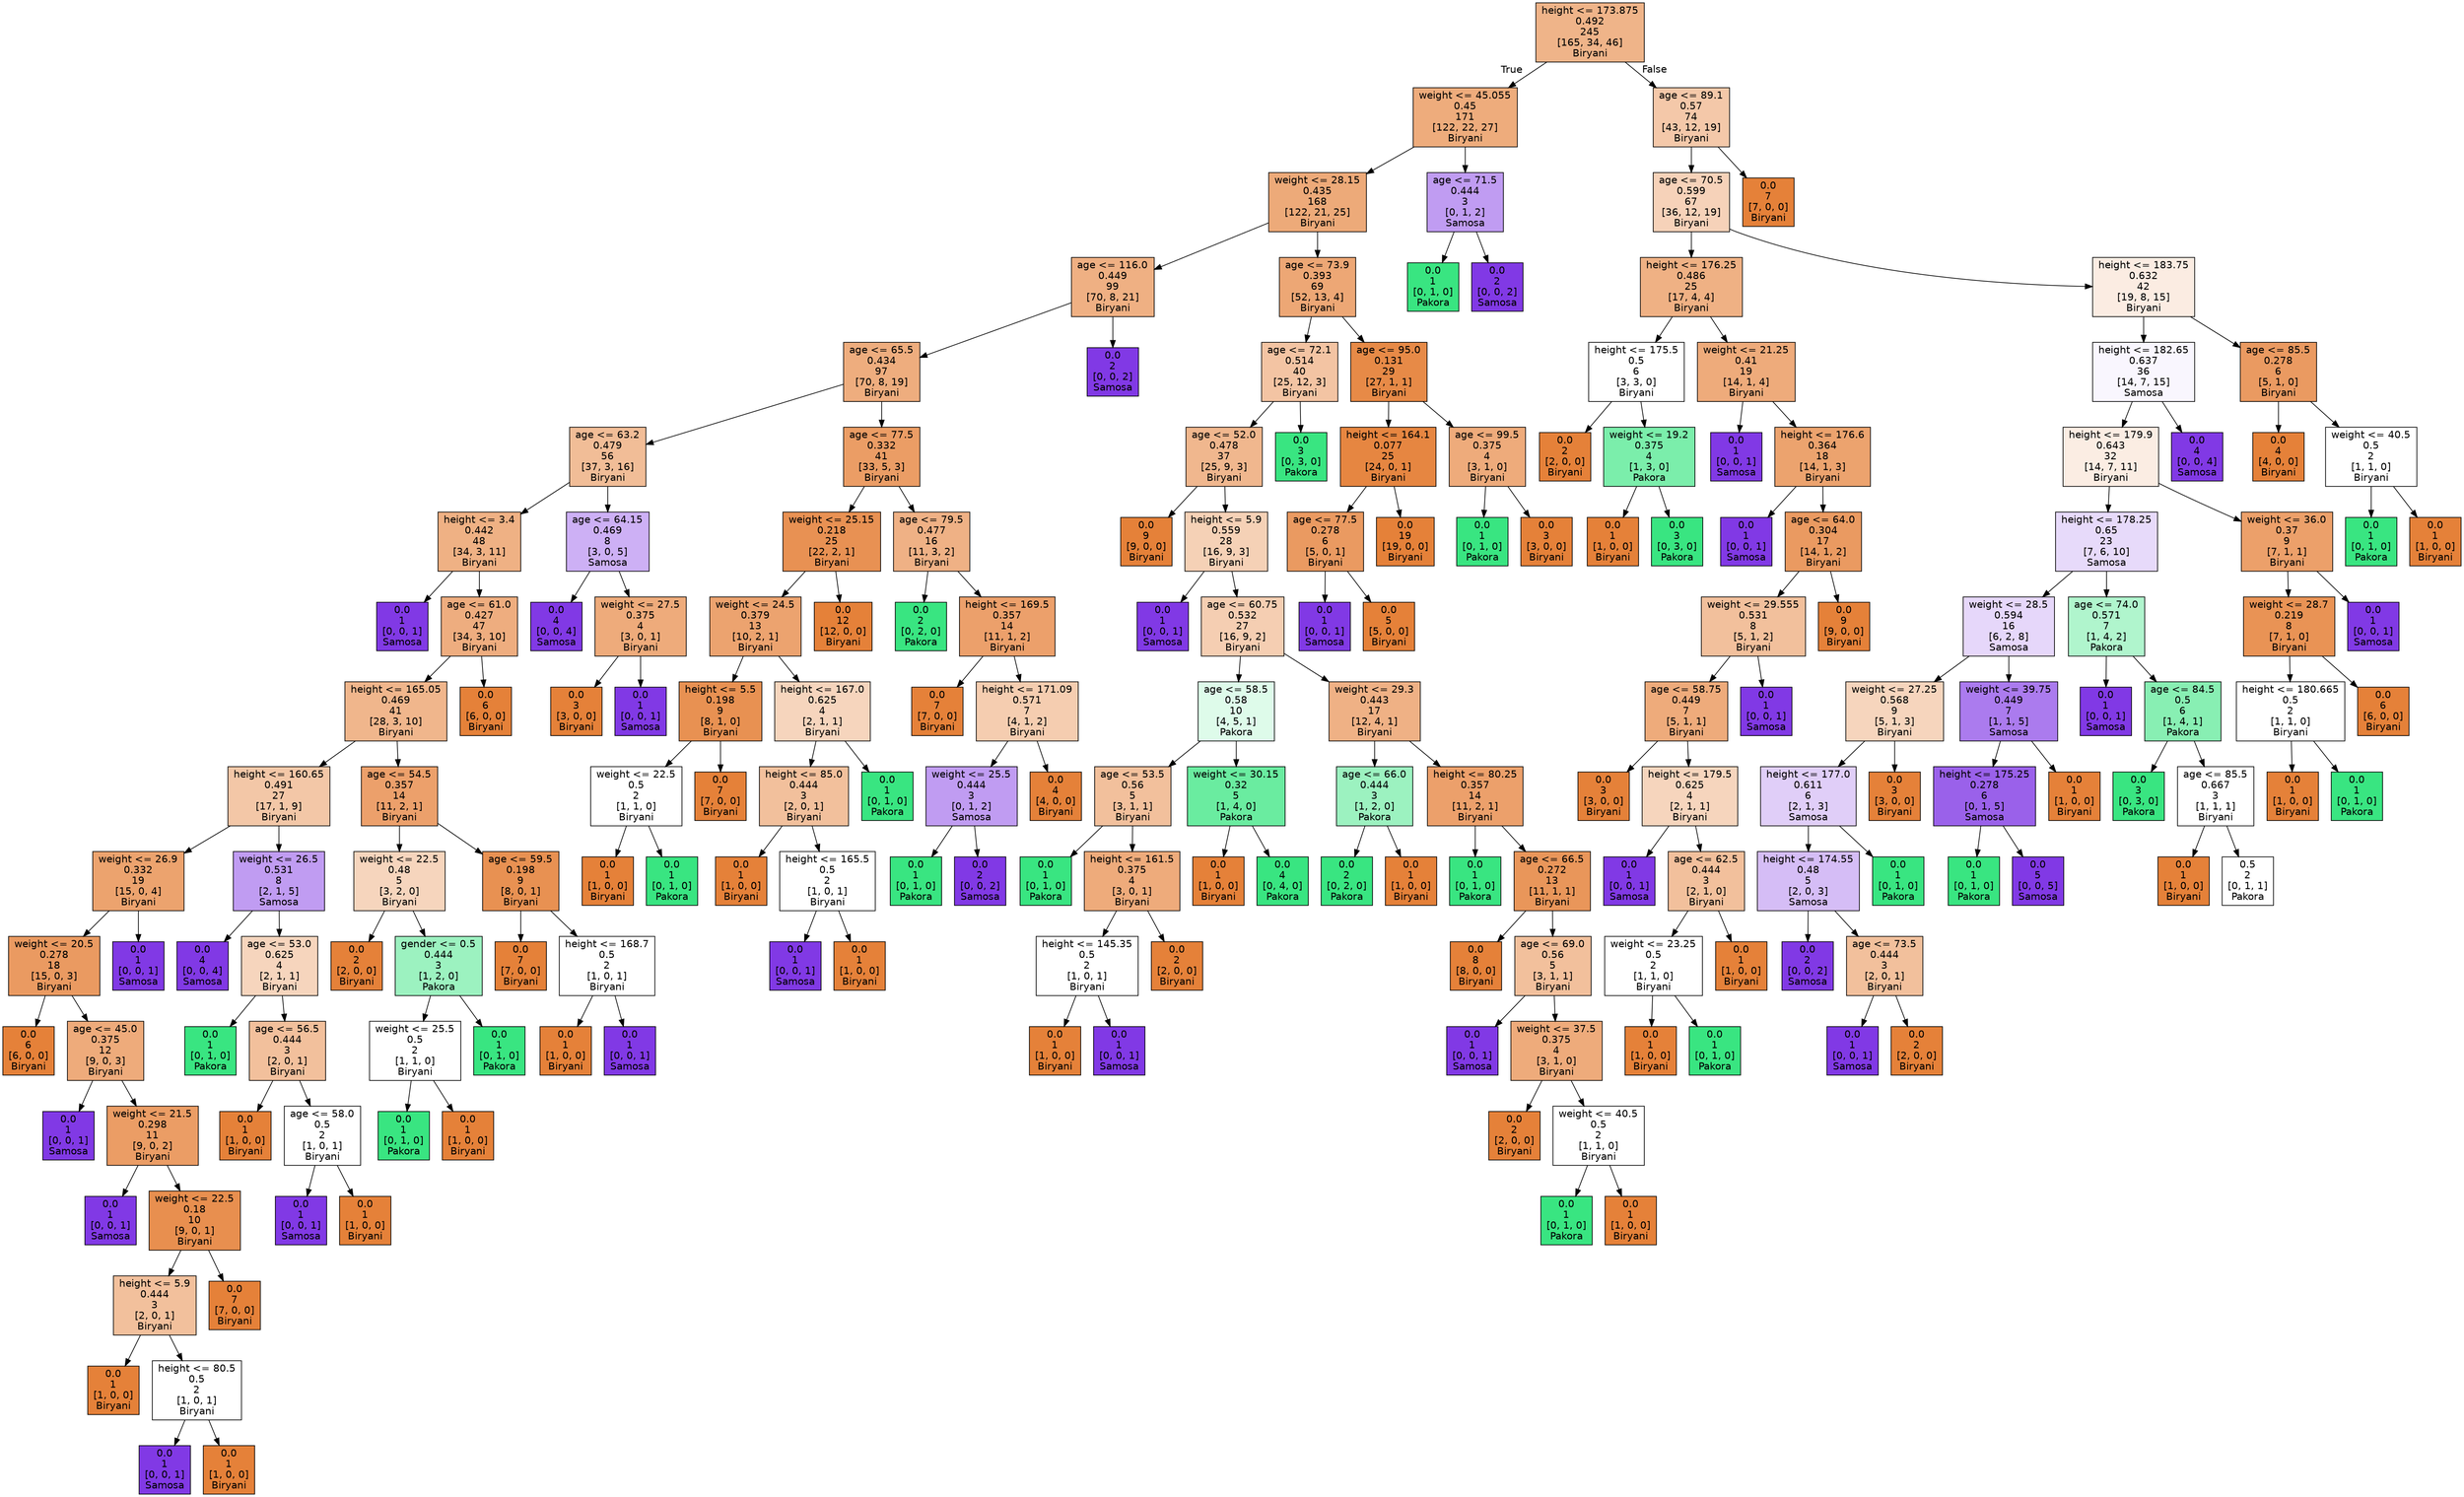 digraph Tree {
node [shape=box, style="filled", color="black", fontname="helvetica"] ;
edge [fontname="helvetica"] ;
0 [label="height <= 173.875\n0.492\n245\n[165, 34, 46]\nBiryani", fillcolor="#efb489"] ;
1 [label="weight <= 45.055\n0.45\n171\n[122, 22, 27]\nBiryani", fillcolor="#eeac7c"] ;
0 -> 1 [labeldistance=2.5, labelangle=45, headlabel="True"] ;
2 [label="weight <= 28.15\n0.435\n168\n[122, 21, 25]\nBiryani", fillcolor="#edaa79"] ;
1 -> 2 ;
3 [label="age <= 116.0\n0.449\n99\n[70, 8, 21]\nBiryani", fillcolor="#efb083"] ;
2 -> 3 ;
4 [label="age <= 65.5\n0.434\n97\n[70, 8, 19]\nBiryani", fillcolor="#eead7e"] ;
3 -> 4 ;
5 [label="age <= 63.2\n0.479\n56\n[37, 3, 16]\nBiryani", fillcolor="#f1bd97"] ;
4 -> 5 ;
6 [label="height <= 3.4\n0.442\n48\n[34, 3, 11]\nBiryani", fillcolor="#efb184"] ;
5 -> 6 ;
7 [label="0.0\n1\n[0, 0, 1]\nSamosa", fillcolor="#8139e5"] ;
6 -> 7 ;
8 [label="age <= 61.0\n0.427\n47\n[34, 3, 10]\nBiryani", fillcolor="#eead7f"] ;
6 -> 8 ;
9 [label="height <= 165.05\n0.469\n41\n[28, 3, 10]\nBiryani", fillcolor="#f0b68c"] ;
8 -> 9 ;
10 [label="height <= 160.65\n0.491\n27\n[17, 1, 9]\nBiryani", fillcolor="#f3c7a7"] ;
9 -> 10 ;
11 [label="weight <= 26.9\n0.332\n19\n[15, 0, 4]\nBiryani", fillcolor="#eca36e"] ;
10 -> 11 ;
12 [label="weight <= 20.5\n0.278\n18\n[15, 0, 3]\nBiryani", fillcolor="#ea9a61"] ;
11 -> 12 ;
13 [label="0.0\n6\n[6, 0, 0]\nBiryani", fillcolor="#e58139"] ;
12 -> 13 ;
14 [label="age <= 45.0\n0.375\n12\n[9, 0, 3]\nBiryani", fillcolor="#eeab7b"] ;
12 -> 14 ;
15 [label="0.0\n1\n[0, 0, 1]\nSamosa", fillcolor="#8139e5"] ;
14 -> 15 ;
16 [label="weight <= 21.5\n0.298\n11\n[9, 0, 2]\nBiryani", fillcolor="#eb9d65"] ;
14 -> 16 ;
17 [label="0.0\n1\n[0, 0, 1]\nSamosa", fillcolor="#8139e5"] ;
16 -> 17 ;
18 [label="weight <= 22.5\n0.18\n10\n[9, 0, 1]\nBiryani", fillcolor="#e88f4f"] ;
16 -> 18 ;
19 [label="height <= 5.9\n0.444\n3\n[2, 0, 1]\nBiryani", fillcolor="#f2c09c"] ;
18 -> 19 ;
20 [label="0.0\n1\n[1, 0, 0]\nBiryani", fillcolor="#e58139"] ;
19 -> 20 ;
21 [label="height <= 80.5\n0.5\n2\n[1, 0, 1]\nBiryani", fillcolor="#ffffff"] ;
19 -> 21 ;
22 [label="0.0\n1\n[0, 0, 1]\nSamosa", fillcolor="#8139e5"] ;
21 -> 22 ;
23 [label="0.0\n1\n[1, 0, 0]\nBiryani", fillcolor="#e58139"] ;
21 -> 23 ;
24 [label="0.0\n7\n[7, 0, 0]\nBiryani", fillcolor="#e58139"] ;
18 -> 24 ;
25 [label="0.0\n1\n[0, 0, 1]\nSamosa", fillcolor="#8139e5"] ;
11 -> 25 ;
26 [label="weight <= 26.5\n0.531\n8\n[2, 1, 5]\nSamosa", fillcolor="#c09cf2"] ;
10 -> 26 ;
27 [label="0.0\n4\n[0, 0, 4]\nSamosa", fillcolor="#8139e5"] ;
26 -> 27 ;
28 [label="age <= 53.0\n0.625\n4\n[2, 1, 1]\nBiryani", fillcolor="#f6d5bd"] ;
26 -> 28 ;
29 [label="0.0\n1\n[0, 1, 0]\nPakora", fillcolor="#39e581"] ;
28 -> 29 ;
30 [label="age <= 56.5\n0.444\n3\n[2, 0, 1]\nBiryani", fillcolor="#f2c09c"] ;
28 -> 30 ;
31 [label="0.0\n1\n[1, 0, 0]\nBiryani", fillcolor="#e58139"] ;
30 -> 31 ;
32 [label="age <= 58.0\n0.5\n2\n[1, 0, 1]\nBiryani", fillcolor="#ffffff"] ;
30 -> 32 ;
33 [label="0.0\n1\n[0, 0, 1]\nSamosa", fillcolor="#8139e5"] ;
32 -> 33 ;
34 [label="0.0\n1\n[1, 0, 0]\nBiryani", fillcolor="#e58139"] ;
32 -> 34 ;
35 [label="age <= 54.5\n0.357\n14\n[11, 2, 1]\nBiryani", fillcolor="#eca06b"] ;
9 -> 35 ;
36 [label="weight <= 22.5\n0.48\n5\n[3, 2, 0]\nBiryani", fillcolor="#f6d5bd"] ;
35 -> 36 ;
37 [label="0.0\n2\n[2, 0, 0]\nBiryani", fillcolor="#e58139"] ;
36 -> 37 ;
38 [label="gender <= 0.5\n0.444\n3\n[1, 2, 0]\nPakora", fillcolor="#9cf2c0"] ;
36 -> 38 ;
39 [label="weight <= 25.5\n0.5\n2\n[1, 1, 0]\nBiryani", fillcolor="#ffffff"] ;
38 -> 39 ;
40 [label="0.0\n1\n[0, 1, 0]\nPakora", fillcolor="#39e581"] ;
39 -> 40 ;
41 [label="0.0\n1\n[1, 0, 0]\nBiryani", fillcolor="#e58139"] ;
39 -> 41 ;
42 [label="0.0\n1\n[0, 1, 0]\nPakora", fillcolor="#39e581"] ;
38 -> 42 ;
43 [label="age <= 59.5\n0.198\n9\n[8, 0, 1]\nBiryani", fillcolor="#e89152"] ;
35 -> 43 ;
44 [label="0.0\n7\n[7, 0, 0]\nBiryani", fillcolor="#e58139"] ;
43 -> 44 ;
45 [label="height <= 168.7\n0.5\n2\n[1, 0, 1]\nBiryani", fillcolor="#ffffff"] ;
43 -> 45 ;
46 [label="0.0\n1\n[1, 0, 0]\nBiryani", fillcolor="#e58139"] ;
45 -> 46 ;
47 [label="0.0\n1\n[0, 0, 1]\nSamosa", fillcolor="#8139e5"] ;
45 -> 47 ;
48 [label="0.0\n6\n[6, 0, 0]\nBiryani", fillcolor="#e58139"] ;
8 -> 48 ;
49 [label="age <= 64.15\n0.469\n8\n[3, 0, 5]\nSamosa", fillcolor="#cdb0f5"] ;
5 -> 49 ;
50 [label="0.0\n4\n[0, 0, 4]\nSamosa", fillcolor="#8139e5"] ;
49 -> 50 ;
51 [label="weight <= 27.5\n0.375\n4\n[3, 0, 1]\nBiryani", fillcolor="#eeab7b"] ;
49 -> 51 ;
52 [label="0.0\n3\n[3, 0, 0]\nBiryani", fillcolor="#e58139"] ;
51 -> 52 ;
53 [label="0.0\n1\n[0, 0, 1]\nSamosa", fillcolor="#8139e5"] ;
51 -> 53 ;
54 [label="age <= 77.5\n0.332\n41\n[33, 5, 3]\nBiryani", fillcolor="#eb9d65"] ;
4 -> 54 ;
55 [label="weight <= 25.15\n0.218\n25\n[22, 2, 1]\nBiryani", fillcolor="#e89153"] ;
54 -> 55 ;
56 [label="weight <= 24.5\n0.379\n13\n[10, 2, 1]\nBiryani", fillcolor="#eca36f"] ;
55 -> 56 ;
57 [label="height <= 5.5\n0.198\n9\n[8, 1, 0]\nBiryani", fillcolor="#e89152"] ;
56 -> 57 ;
58 [label="weight <= 22.5\n0.5\n2\n[1, 1, 0]\nBiryani", fillcolor="#ffffff"] ;
57 -> 58 ;
59 [label="0.0\n1\n[1, 0, 0]\nBiryani", fillcolor="#e58139"] ;
58 -> 59 ;
60 [label="0.0\n1\n[0, 1, 0]\nPakora", fillcolor="#39e581"] ;
58 -> 60 ;
61 [label="0.0\n7\n[7, 0, 0]\nBiryani", fillcolor="#e58139"] ;
57 -> 61 ;
62 [label="height <= 167.0\n0.625\n4\n[2, 1, 1]\nBiryani", fillcolor="#f6d5bd"] ;
56 -> 62 ;
63 [label="height <= 85.0\n0.444\n3\n[2, 0, 1]\nBiryani", fillcolor="#f2c09c"] ;
62 -> 63 ;
64 [label="0.0\n1\n[1, 0, 0]\nBiryani", fillcolor="#e58139"] ;
63 -> 64 ;
65 [label="height <= 165.5\n0.5\n2\n[1, 0, 1]\nBiryani", fillcolor="#ffffff"] ;
63 -> 65 ;
66 [label="0.0\n1\n[0, 0, 1]\nSamosa", fillcolor="#8139e5"] ;
65 -> 66 ;
67 [label="0.0\n1\n[1, 0, 0]\nBiryani", fillcolor="#e58139"] ;
65 -> 67 ;
68 [label="0.0\n1\n[0, 1, 0]\nPakora", fillcolor="#39e581"] ;
62 -> 68 ;
69 [label="0.0\n12\n[12, 0, 0]\nBiryani", fillcolor="#e58139"] ;
55 -> 69 ;
70 [label="age <= 79.5\n0.477\n16\n[11, 3, 2]\nBiryani", fillcolor="#efb185"] ;
54 -> 70 ;
71 [label="0.0\n2\n[0, 2, 0]\nPakora", fillcolor="#39e581"] ;
70 -> 71 ;
72 [label="height <= 169.5\n0.357\n14\n[11, 1, 2]\nBiryani", fillcolor="#eca06b"] ;
70 -> 72 ;
73 [label="0.0\n7\n[7, 0, 0]\nBiryani", fillcolor="#e58139"] ;
72 -> 73 ;
74 [label="height <= 171.09\n0.571\n7\n[4, 1, 2]\nBiryani", fillcolor="#f5cdb0"] ;
72 -> 74 ;
75 [label="weight <= 25.5\n0.444\n3\n[0, 1, 2]\nSamosa", fillcolor="#c09cf2"] ;
74 -> 75 ;
76 [label="0.0\n1\n[0, 1, 0]\nPakora", fillcolor="#39e581"] ;
75 -> 76 ;
77 [label="0.0\n2\n[0, 0, 2]\nSamosa", fillcolor="#8139e5"] ;
75 -> 77 ;
78 [label="0.0\n4\n[4, 0, 0]\nBiryani", fillcolor="#e58139"] ;
74 -> 78 ;
79 [label="0.0\n2\n[0, 0, 2]\nSamosa", fillcolor="#8139e5"] ;
3 -> 79 ;
80 [label="age <= 73.9\n0.393\n69\n[52, 13, 4]\nBiryani", fillcolor="#eda775"] ;
2 -> 80 ;
81 [label="age <= 72.1\n0.514\n40\n[25, 12, 3]\nBiryani", fillcolor="#f3c4a3"] ;
80 -> 81 ;
82 [label="age <= 52.0\n0.478\n37\n[25, 9, 3]\nBiryani", fillcolor="#f0b78e"] ;
81 -> 82 ;
83 [label="0.0\n9\n[9, 0, 0]\nBiryani", fillcolor="#e58139"] ;
82 -> 83 ;
84 [label="height <= 5.9\n0.559\n28\n[16, 9, 3]\nBiryani", fillcolor="#f5d1b6"] ;
82 -> 84 ;
85 [label="0.0\n1\n[0, 0, 1]\nSamosa", fillcolor="#8139e5"] ;
84 -> 85 ;
86 [label="age <= 60.75\n0.532\n27\n[16, 9, 2]\nBiryani", fillcolor="#f5ceb2"] ;
84 -> 86 ;
87 [label="age <= 58.5\n0.58\n10\n[4, 5, 1]\nPakora", fillcolor="#defbea"] ;
86 -> 87 ;
88 [label="age <= 53.5\n0.56\n5\n[3, 1, 1]\nBiryani", fillcolor="#f2c09c"] ;
87 -> 88 ;
89 [label="0.0\n1\n[0, 1, 0]\nPakora", fillcolor="#39e581"] ;
88 -> 89 ;
90 [label="height <= 161.5\n0.375\n4\n[3, 0, 1]\nBiryani", fillcolor="#eeab7b"] ;
88 -> 90 ;
91 [label="height <= 145.35\n0.5\n2\n[1, 0, 1]\nBiryani", fillcolor="#ffffff"] ;
90 -> 91 ;
92 [label="0.0\n1\n[1, 0, 0]\nBiryani", fillcolor="#e58139"] ;
91 -> 92 ;
93 [label="0.0\n1\n[0, 0, 1]\nSamosa", fillcolor="#8139e5"] ;
91 -> 93 ;
94 [label="0.0\n2\n[2, 0, 0]\nBiryani", fillcolor="#e58139"] ;
90 -> 94 ;
95 [label="weight <= 30.15\n0.32\n5\n[1, 4, 0]\nPakora", fillcolor="#6aeca0"] ;
87 -> 95 ;
96 [label="0.0\n1\n[1, 0, 0]\nBiryani", fillcolor="#e58139"] ;
95 -> 96 ;
97 [label="0.0\n4\n[0, 4, 0]\nPakora", fillcolor="#39e581"] ;
95 -> 97 ;
98 [label="weight <= 29.3\n0.443\n17\n[12, 4, 1]\nBiryani", fillcolor="#efb185"] ;
86 -> 98 ;
99 [label="age <= 66.0\n0.444\n3\n[1, 2, 0]\nPakora", fillcolor="#9cf2c0"] ;
98 -> 99 ;
100 [label="0.0\n2\n[0, 2, 0]\nPakora", fillcolor="#39e581"] ;
99 -> 100 ;
101 [label="0.0\n1\n[1, 0, 0]\nBiryani", fillcolor="#e58139"] ;
99 -> 101 ;
102 [label="height <= 80.25\n0.357\n14\n[11, 2, 1]\nBiryani", fillcolor="#eca06b"] ;
98 -> 102 ;
103 [label="0.0\n1\n[0, 1, 0]\nPakora", fillcolor="#39e581"] ;
102 -> 103 ;
104 [label="age <= 66.5\n0.272\n13\n[11, 1, 1]\nBiryani", fillcolor="#e9965a"] ;
102 -> 104 ;
105 [label="0.0\n8\n[8, 0, 0]\nBiryani", fillcolor="#e58139"] ;
104 -> 105 ;
106 [label="age <= 69.0\n0.56\n5\n[3, 1, 1]\nBiryani", fillcolor="#f2c09c"] ;
104 -> 106 ;
107 [label="0.0\n1\n[0, 0, 1]\nSamosa", fillcolor="#8139e5"] ;
106 -> 107 ;
108 [label="weight <= 37.5\n0.375\n4\n[3, 1, 0]\nBiryani", fillcolor="#eeab7b"] ;
106 -> 108 ;
109 [label="0.0\n2\n[2, 0, 0]\nBiryani", fillcolor="#e58139"] ;
108 -> 109 ;
110 [label="weight <= 40.5\n0.5\n2\n[1, 1, 0]\nBiryani", fillcolor="#ffffff"] ;
108 -> 110 ;
111 [label="0.0\n1\n[0, 1, 0]\nPakora", fillcolor="#39e581"] ;
110 -> 111 ;
112 [label="0.0\n1\n[1, 0, 0]\nBiryani", fillcolor="#e58139"] ;
110 -> 112 ;
113 [label="0.0\n3\n[0, 3, 0]\nPakora", fillcolor="#39e581"] ;
81 -> 113 ;
114 [label="age <= 95.0\n0.131\n29\n[27, 1, 1]\nBiryani", fillcolor="#e78a47"] ;
80 -> 114 ;
115 [label="height <= 164.1\n0.077\n25\n[24, 0, 1]\nBiryani", fillcolor="#e68641"] ;
114 -> 115 ;
116 [label="age <= 77.5\n0.278\n6\n[5, 0, 1]\nBiryani", fillcolor="#ea9a61"] ;
115 -> 116 ;
117 [label="0.0\n1\n[0, 0, 1]\nSamosa", fillcolor="#8139e5"] ;
116 -> 117 ;
118 [label="0.0\n5\n[5, 0, 0]\nBiryani", fillcolor="#e58139"] ;
116 -> 118 ;
119 [label="0.0\n19\n[19, 0, 0]\nBiryani", fillcolor="#e58139"] ;
115 -> 119 ;
120 [label="age <= 99.5\n0.375\n4\n[3, 1, 0]\nBiryani", fillcolor="#eeab7b"] ;
114 -> 120 ;
121 [label="0.0\n1\n[0, 1, 0]\nPakora", fillcolor="#39e581"] ;
120 -> 121 ;
122 [label="0.0\n3\n[3, 0, 0]\nBiryani", fillcolor="#e58139"] ;
120 -> 122 ;
123 [label="age <= 71.5\n0.444\n3\n[0, 1, 2]\nSamosa", fillcolor="#c09cf2"] ;
1 -> 123 ;
124 [label="0.0\n1\n[0, 1, 0]\nPakora", fillcolor="#39e581"] ;
123 -> 124 ;
125 [label="0.0\n2\n[0, 0, 2]\nSamosa", fillcolor="#8139e5"] ;
123 -> 125 ;
126 [label="age <= 89.1\n0.57\n74\n[43, 12, 19]\nBiryani", fillcolor="#f4c8a9"] ;
0 -> 126 [labeldistance=2.5, labelangle=-45, headlabel="False"] ;
127 [label="age <= 70.5\n0.599\n67\n[36, 12, 19]\nBiryani", fillcolor="#f6d2b9"] ;
126 -> 127 ;
128 [label="height <= 176.25\n0.486\n25\n[17, 4, 4]\nBiryani", fillcolor="#efb184"] ;
127 -> 128 ;
129 [label="height <= 175.5\n0.5\n6\n[3, 3, 0]\nBiryani", fillcolor="#ffffff"] ;
128 -> 129 ;
130 [label="0.0\n2\n[2, 0, 0]\nBiryani", fillcolor="#e58139"] ;
129 -> 130 ;
131 [label="weight <= 19.2\n0.375\n4\n[1, 3, 0]\nPakora", fillcolor="#7beeab"] ;
129 -> 131 ;
132 [label="0.0\n1\n[1, 0, 0]\nBiryani", fillcolor="#e58139"] ;
131 -> 132 ;
133 [label="0.0\n3\n[0, 3, 0]\nPakora", fillcolor="#39e581"] ;
131 -> 133 ;
134 [label="weight <= 21.25\n0.41\n19\n[14, 1, 4]\nBiryani", fillcolor="#eeab7b"] ;
128 -> 134 ;
135 [label="0.0\n1\n[0, 0, 1]\nSamosa", fillcolor="#8139e5"] ;
134 -> 135 ;
136 [label="height <= 176.6\n0.364\n18\n[14, 1, 3]\nBiryani", fillcolor="#eca36e"] ;
134 -> 136 ;
137 [label="0.0\n1\n[0, 0, 1]\nSamosa", fillcolor="#8139e5"] ;
136 -> 137 ;
138 [label="age <= 64.0\n0.304\n17\n[14, 1, 2]\nBiryani", fillcolor="#ea9a61"] ;
136 -> 138 ;
139 [label="weight <= 29.555\n0.531\n8\n[5, 1, 2]\nBiryani", fillcolor="#f2c09c"] ;
138 -> 139 ;
140 [label="age <= 58.75\n0.449\n7\n[5, 1, 1]\nBiryani", fillcolor="#eeab7b"] ;
139 -> 140 ;
141 [label="0.0\n3\n[3, 0, 0]\nBiryani", fillcolor="#e58139"] ;
140 -> 141 ;
142 [label="height <= 179.5\n0.625\n4\n[2, 1, 1]\nBiryani", fillcolor="#f6d5bd"] ;
140 -> 142 ;
143 [label="0.0\n1\n[0, 0, 1]\nSamosa", fillcolor="#8139e5"] ;
142 -> 143 ;
144 [label="age <= 62.5\n0.444\n3\n[2, 1, 0]\nBiryani", fillcolor="#f2c09c"] ;
142 -> 144 ;
145 [label="weight <= 23.25\n0.5\n2\n[1, 1, 0]\nBiryani", fillcolor="#ffffff"] ;
144 -> 145 ;
146 [label="0.0\n1\n[1, 0, 0]\nBiryani", fillcolor="#e58139"] ;
145 -> 146 ;
147 [label="0.0\n1\n[0, 1, 0]\nPakora", fillcolor="#39e581"] ;
145 -> 147 ;
148 [label="0.0\n1\n[1, 0, 0]\nBiryani", fillcolor="#e58139"] ;
144 -> 148 ;
149 [label="0.0\n1\n[0, 0, 1]\nSamosa", fillcolor="#8139e5"] ;
139 -> 149 ;
150 [label="0.0\n9\n[9, 0, 0]\nBiryani", fillcolor="#e58139"] ;
138 -> 150 ;
151 [label="height <= 183.75\n0.632\n42\n[19, 8, 15]\nBiryani", fillcolor="#fbece2"] ;
127 -> 151 ;
152 [label="height <= 182.65\n0.637\n36\n[14, 7, 15]\nSamosa", fillcolor="#f9f6fe"] ;
151 -> 152 ;
153 [label="height <= 179.9\n0.643\n32\n[14, 7, 11]\nBiryani", fillcolor="#fbede3"] ;
152 -> 153 ;
154 [label="height <= 178.25\n0.65\n23\n[7, 6, 10]\nSamosa", fillcolor="#e7dafa"] ;
153 -> 154 ;
155 [label="weight <= 28.5\n0.594\n16\n[6, 2, 8]\nSamosa", fillcolor="#e6d7fa"] ;
154 -> 155 ;
156 [label="weight <= 27.25\n0.568\n9\n[5, 1, 3]\nBiryani", fillcolor="#f6d5bd"] ;
155 -> 156 ;
157 [label="height <= 177.0\n0.611\n6\n[2, 1, 3]\nSamosa", fillcolor="#e0cef8"] ;
156 -> 157 ;
158 [label="height <= 174.55\n0.48\n5\n[2, 0, 3]\nSamosa", fillcolor="#d5bdf6"] ;
157 -> 158 ;
159 [label="0.0\n2\n[0, 0, 2]\nSamosa", fillcolor="#8139e5"] ;
158 -> 159 ;
160 [label="age <= 73.5\n0.444\n3\n[2, 0, 1]\nBiryani", fillcolor="#f2c09c"] ;
158 -> 160 ;
161 [label="0.0\n1\n[0, 0, 1]\nSamosa", fillcolor="#8139e5"] ;
160 -> 161 ;
162 [label="0.0\n2\n[2, 0, 0]\nBiryani", fillcolor="#e58139"] ;
160 -> 162 ;
163 [label="0.0\n1\n[0, 1, 0]\nPakora", fillcolor="#39e581"] ;
157 -> 163 ;
164 [label="0.0\n3\n[3, 0, 0]\nBiryani", fillcolor="#e58139"] ;
156 -> 164 ;
165 [label="weight <= 39.75\n0.449\n7\n[1, 1, 5]\nSamosa", fillcolor="#ab7bee"] ;
155 -> 165 ;
166 [label="height <= 175.25\n0.278\n6\n[0, 1, 5]\nSamosa", fillcolor="#9a61ea"] ;
165 -> 166 ;
167 [label="0.0\n1\n[0, 1, 0]\nPakora", fillcolor="#39e581"] ;
166 -> 167 ;
168 [label="0.0\n5\n[0, 0, 5]\nSamosa", fillcolor="#8139e5"] ;
166 -> 168 ;
169 [label="0.0\n1\n[1, 0, 0]\nBiryani", fillcolor="#e58139"] ;
165 -> 169 ;
170 [label="age <= 74.0\n0.571\n7\n[1, 4, 2]\nPakora", fillcolor="#b0f5cd"] ;
154 -> 170 ;
171 [label="0.0\n1\n[0, 0, 1]\nSamosa", fillcolor="#8139e5"] ;
170 -> 171 ;
172 [label="age <= 84.5\n0.5\n6\n[1, 4, 1]\nPakora", fillcolor="#88efb3"] ;
170 -> 172 ;
173 [label="0.0\n3\n[0, 3, 0]\nPakora", fillcolor="#39e581"] ;
172 -> 173 ;
174 [label="age <= 85.5\n0.667\n3\n[1, 1, 1]\nBiryani", fillcolor="#ffffff"] ;
172 -> 174 ;
175 [label="0.0\n1\n[1, 0, 0]\nBiryani", fillcolor="#e58139"] ;
174 -> 175 ;
176 [label="0.5\n2\n[0, 1, 1]\nPakora", fillcolor="#ffffff"] ;
174 -> 176 ;
177 [label="weight <= 36.0\n0.37\n9\n[7, 1, 1]\nBiryani", fillcolor="#eca06a"] ;
153 -> 177 ;
178 [label="weight <= 28.7\n0.219\n8\n[7, 1, 0]\nBiryani", fillcolor="#e99355"] ;
177 -> 178 ;
179 [label="height <= 180.665\n0.5\n2\n[1, 1, 0]\nBiryani", fillcolor="#ffffff"] ;
178 -> 179 ;
180 [label="0.0\n1\n[1, 0, 0]\nBiryani", fillcolor="#e58139"] ;
179 -> 180 ;
181 [label="0.0\n1\n[0, 1, 0]\nPakora", fillcolor="#39e581"] ;
179 -> 181 ;
182 [label="0.0\n6\n[6, 0, 0]\nBiryani", fillcolor="#e58139"] ;
178 -> 182 ;
183 [label="0.0\n1\n[0, 0, 1]\nSamosa", fillcolor="#8139e5"] ;
177 -> 183 ;
184 [label="0.0\n4\n[0, 0, 4]\nSamosa", fillcolor="#8139e5"] ;
152 -> 184 ;
185 [label="age <= 85.5\n0.278\n6\n[5, 1, 0]\nBiryani", fillcolor="#ea9a61"] ;
151 -> 185 ;
186 [label="0.0\n4\n[4, 0, 0]\nBiryani", fillcolor="#e58139"] ;
185 -> 186 ;
187 [label="weight <= 40.5\n0.5\n2\n[1, 1, 0]\nBiryani", fillcolor="#ffffff"] ;
185 -> 187 ;
188 [label="0.0\n1\n[0, 1, 0]\nPakora", fillcolor="#39e581"] ;
187 -> 188 ;
189 [label="0.0\n1\n[1, 0, 0]\nBiryani", fillcolor="#e58139"] ;
187 -> 189 ;
190 [label="0.0\n7\n[7, 0, 0]\nBiryani", fillcolor="#e58139"] ;
126 -> 190 ;
}